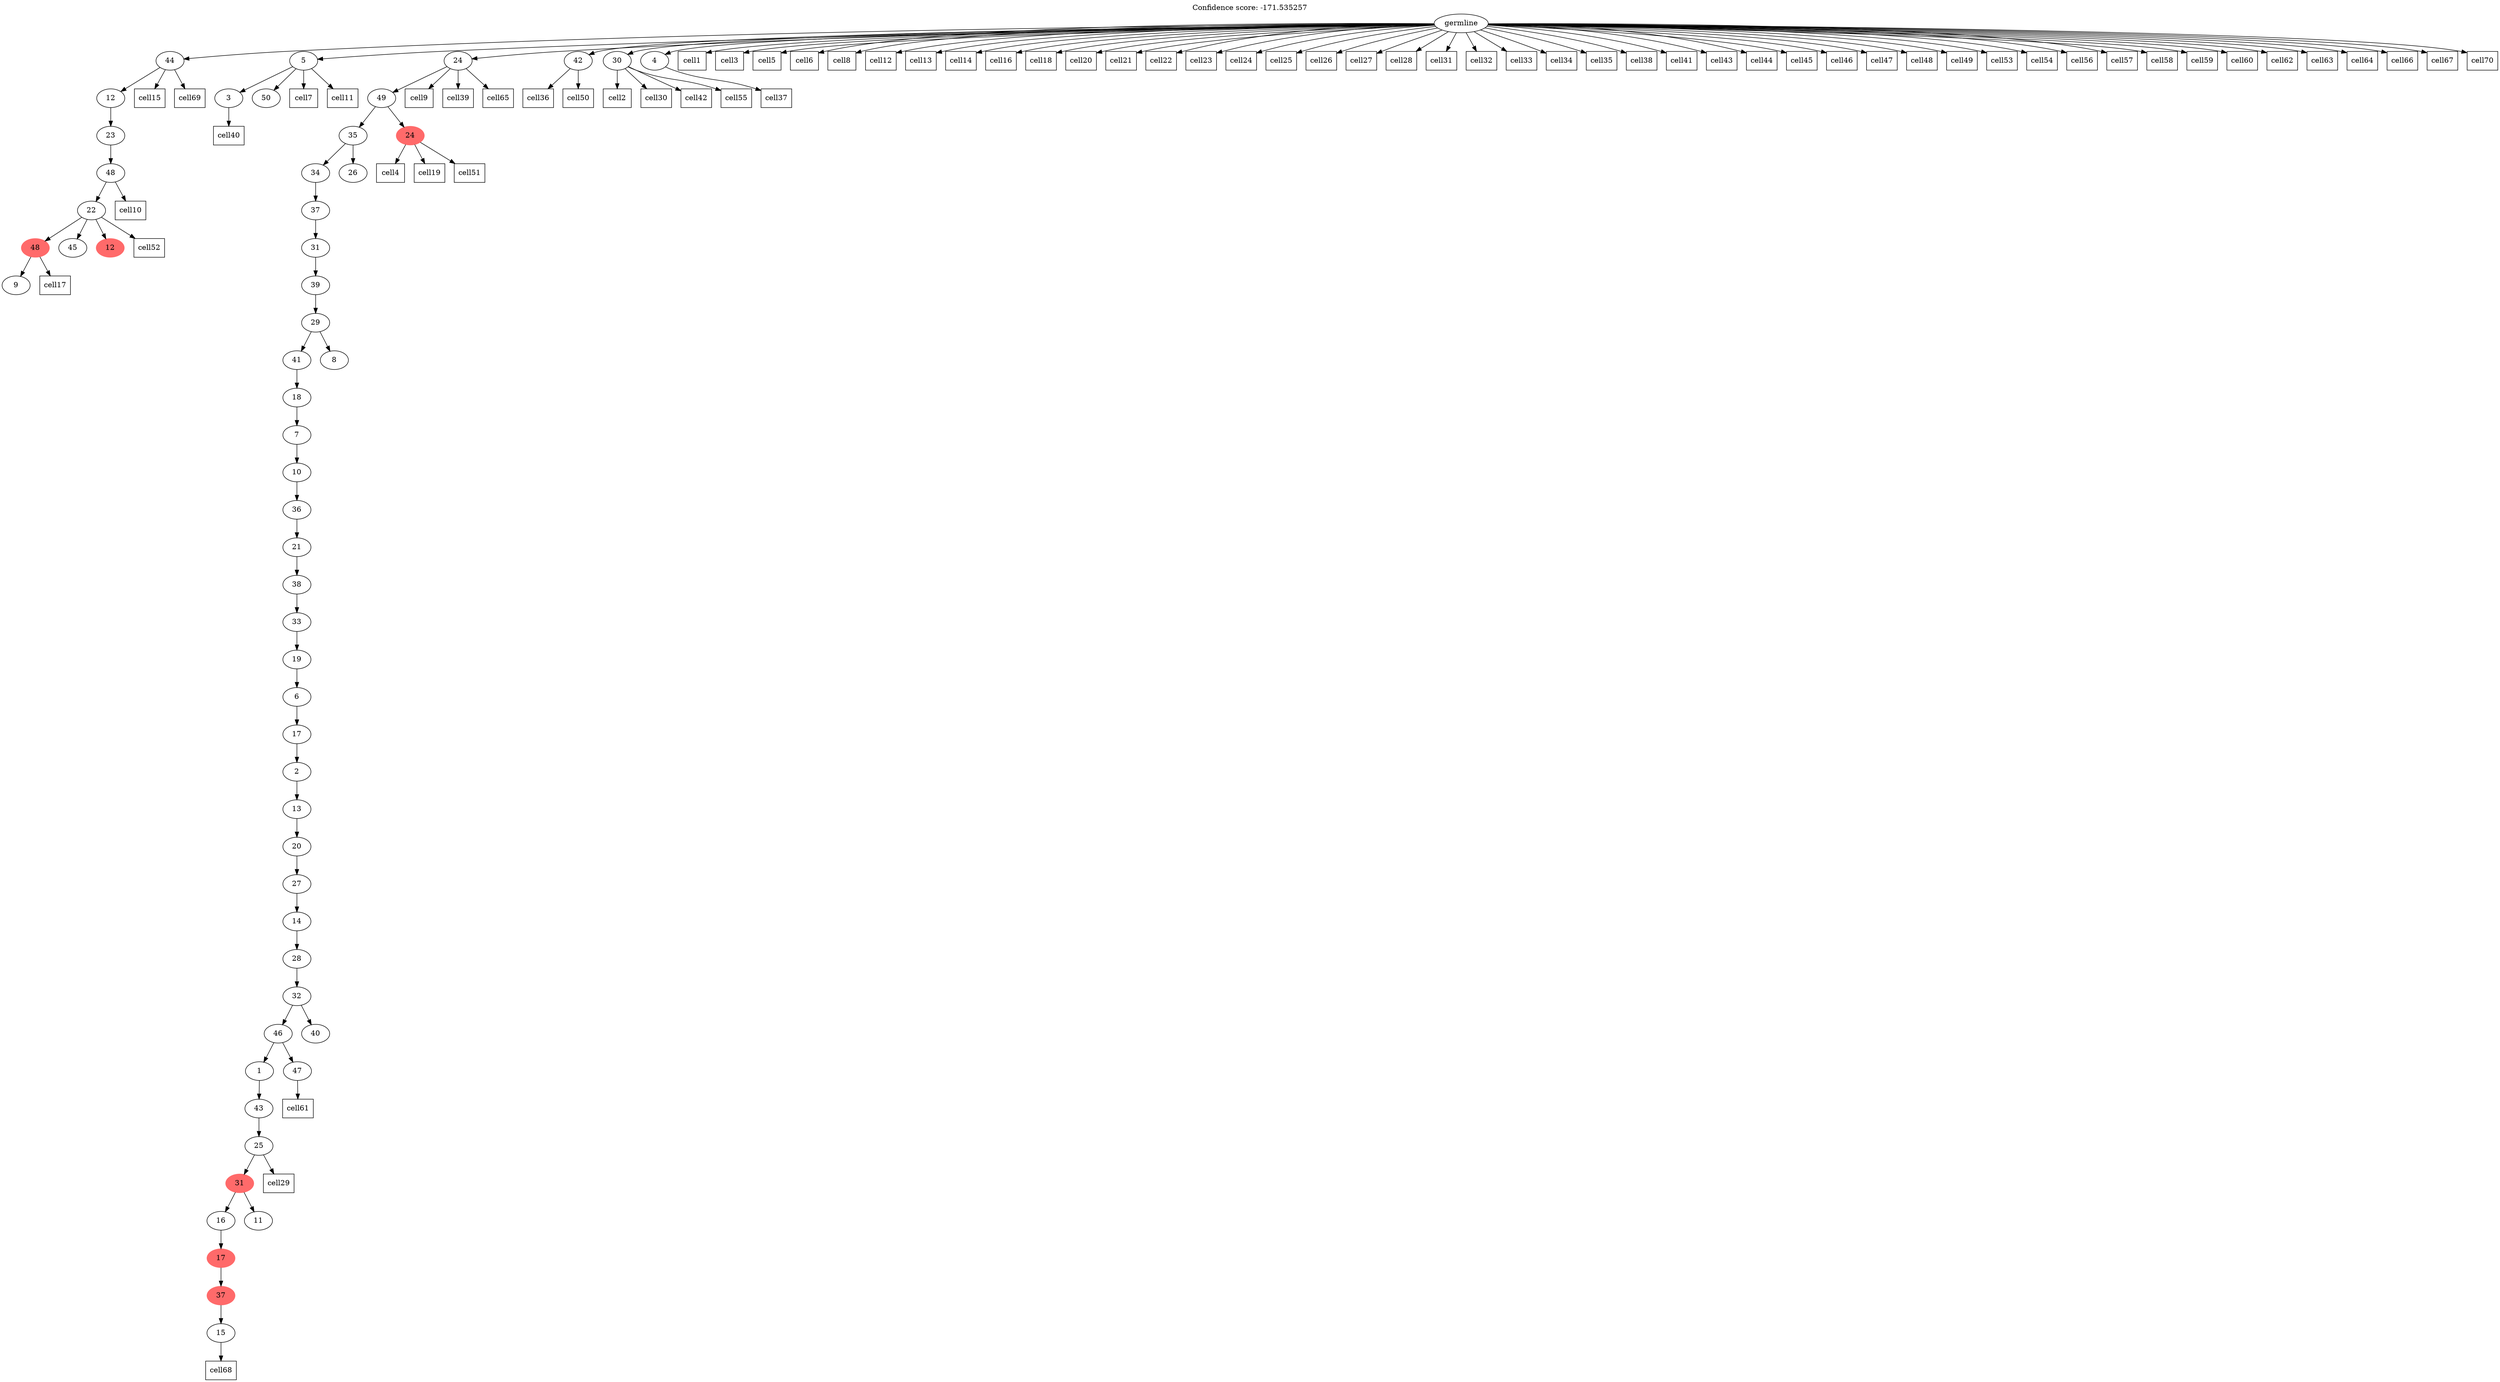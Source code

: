 digraph g {
	"52" -> "53";
	"53" [label="9"];
	"51" -> "52";
	"52" [color=indianred1, style=filled, label="48"];
	"51" -> "54";
	"54" [label="45"];
	"51" -> "55";
	"55" [color=indianred1, style=filled, label="12"];
	"50" -> "51";
	"51" [label="22"];
	"49" -> "50";
	"50" [label="48"];
	"48" -> "49";
	"49" [label="23"];
	"47" -> "48";
	"48" [label="12"];
	"42" -> "43";
	"43" [label="3"];
	"42" -> "44";
	"44" [label="50"];
	"34" -> "35";
	"35" [label="15"];
	"33" -> "34";
	"34" [color=indianred1, style=filled, label="37"];
	"32" -> "33";
	"33" [color=indianred1, style=filled, label="17"];
	"31" -> "32";
	"32" [label="16"];
	"31" -> "36";
	"36" [label="11"];
	"30" -> "31";
	"31" [color=indianred1, style=filled, label="31"];
	"29" -> "30";
	"30" [label="25"];
	"28" -> "29";
	"29" [label="43"];
	"27" -> "28";
	"28" [label="1"];
	"27" -> "37";
	"37" [label="47"];
	"26" -> "27";
	"27" [label="46"];
	"26" -> "38";
	"38" [label="40"];
	"25" -> "26";
	"26" [label="32"];
	"24" -> "25";
	"25" [label="28"];
	"23" -> "24";
	"24" [label="14"];
	"22" -> "23";
	"23" [label="27"];
	"21" -> "22";
	"22" [label="20"];
	"20" -> "21";
	"21" [label="13"];
	"19" -> "20";
	"20" [label="2"];
	"18" -> "19";
	"19" [label="17"];
	"17" -> "18";
	"18" [label="6"];
	"16" -> "17";
	"17" [label="19"];
	"15" -> "16";
	"16" [label="33"];
	"14" -> "15";
	"15" [label="38"];
	"13" -> "14";
	"14" [label="21"];
	"12" -> "13";
	"13" [label="36"];
	"11" -> "12";
	"12" [label="10"];
	"10" -> "11";
	"11" [label="7"];
	"9" -> "10";
	"10" [label="18"];
	"8" -> "9";
	"9" [label="41"];
	"8" -> "39";
	"39" [label="8"];
	"7" -> "8";
	"8" [label="29"];
	"6" -> "7";
	"7" [label="39"];
	"5" -> "6";
	"6" [label="31"];
	"4" -> "5";
	"5" [label="37"];
	"3" -> "4";
	"4" [label="34"];
	"3" -> "40";
	"40" [label="26"];
	"2" -> "3";
	"3" [label="35"];
	"2" -> "41";
	"41" [color=indianred1, style=filled, label="24"];
	"1" -> "2";
	"2" [label="49"];
	"0" -> "1";
	"1" [label="24"];
	"0" -> "42";
	"42" [label="5"];
	"0" -> "45";
	"45" [label="42"];
	"0" -> "46";
	"46" [label="30"];
	"0" -> "47";
	"47" [label="44"];
	"0" -> "56";
	"56" [label="4"];
	"0" [label="germline"];
	"0" -> "cell1";
	"cell1" [shape=box];
	"46" -> "cell2";
	"cell2" [shape=box];
	"0" -> "cell3";
	"cell3" [shape=box];
	"41" -> "cell4";
	"cell4" [shape=box];
	"0" -> "cell5";
	"cell5" [shape=box];
	"0" -> "cell6";
	"cell6" [shape=box];
	"42" -> "cell7";
	"cell7" [shape=box];
	"0" -> "cell8";
	"cell8" [shape=box];
	"1" -> "cell9";
	"cell9" [shape=box];
	"50" -> "cell10";
	"cell10" [shape=box];
	"42" -> "cell11";
	"cell11" [shape=box];
	"0" -> "cell12";
	"cell12" [shape=box];
	"0" -> "cell13";
	"cell13" [shape=box];
	"0" -> "cell14";
	"cell14" [shape=box];
	"47" -> "cell15";
	"cell15" [shape=box];
	"0" -> "cell16";
	"cell16" [shape=box];
	"52" -> "cell17";
	"cell17" [shape=box];
	"0" -> "cell18";
	"cell18" [shape=box];
	"41" -> "cell19";
	"cell19" [shape=box];
	"0" -> "cell20";
	"cell20" [shape=box];
	"0" -> "cell21";
	"cell21" [shape=box];
	"0" -> "cell22";
	"cell22" [shape=box];
	"0" -> "cell23";
	"cell23" [shape=box];
	"0" -> "cell24";
	"cell24" [shape=box];
	"0" -> "cell25";
	"cell25" [shape=box];
	"0" -> "cell26";
	"cell26" [shape=box];
	"0" -> "cell27";
	"cell27" [shape=box];
	"0" -> "cell28";
	"cell28" [shape=box];
	"30" -> "cell29";
	"cell29" [shape=box];
	"46" -> "cell30";
	"cell30" [shape=box];
	"0" -> "cell31";
	"cell31" [shape=box];
	"0" -> "cell32";
	"cell32" [shape=box];
	"0" -> "cell33";
	"cell33" [shape=box];
	"0" -> "cell34";
	"cell34" [shape=box];
	"0" -> "cell35";
	"cell35" [shape=box];
	"45" -> "cell36";
	"cell36" [shape=box];
	"56" -> "cell37";
	"cell37" [shape=box];
	"0" -> "cell38";
	"cell38" [shape=box];
	"1" -> "cell39";
	"cell39" [shape=box];
	"43" -> "cell40";
	"cell40" [shape=box];
	"0" -> "cell41";
	"cell41" [shape=box];
	"46" -> "cell42";
	"cell42" [shape=box];
	"0" -> "cell43";
	"cell43" [shape=box];
	"0" -> "cell44";
	"cell44" [shape=box];
	"0" -> "cell45";
	"cell45" [shape=box];
	"0" -> "cell46";
	"cell46" [shape=box];
	"0" -> "cell47";
	"cell47" [shape=box];
	"0" -> "cell48";
	"cell48" [shape=box];
	"0" -> "cell49";
	"cell49" [shape=box];
	"45" -> "cell50";
	"cell50" [shape=box];
	"41" -> "cell51";
	"cell51" [shape=box];
	"51" -> "cell52";
	"cell52" [shape=box];
	"0" -> "cell53";
	"cell53" [shape=box];
	"0" -> "cell54";
	"cell54" [shape=box];
	"46" -> "cell55";
	"cell55" [shape=box];
	"0" -> "cell56";
	"cell56" [shape=box];
	"0" -> "cell57";
	"cell57" [shape=box];
	"0" -> "cell58";
	"cell58" [shape=box];
	"0" -> "cell59";
	"cell59" [shape=box];
	"0" -> "cell60";
	"cell60" [shape=box];
	"37" -> "cell61";
	"cell61" [shape=box];
	"0" -> "cell62";
	"cell62" [shape=box];
	"0" -> "cell63";
	"cell63" [shape=box];
	"0" -> "cell64";
	"cell64" [shape=box];
	"1" -> "cell65";
	"cell65" [shape=box];
	"0" -> "cell66";
	"cell66" [shape=box];
	"0" -> "cell67";
	"cell67" [shape=box];
	"35" -> "cell68";
	"cell68" [shape=box];
	"47" -> "cell69";
	"cell69" [shape=box];
	"0" -> "cell70";
	"cell70" [shape=box];
	labelloc="t";
	label="Confidence score: -171.535257";
}

